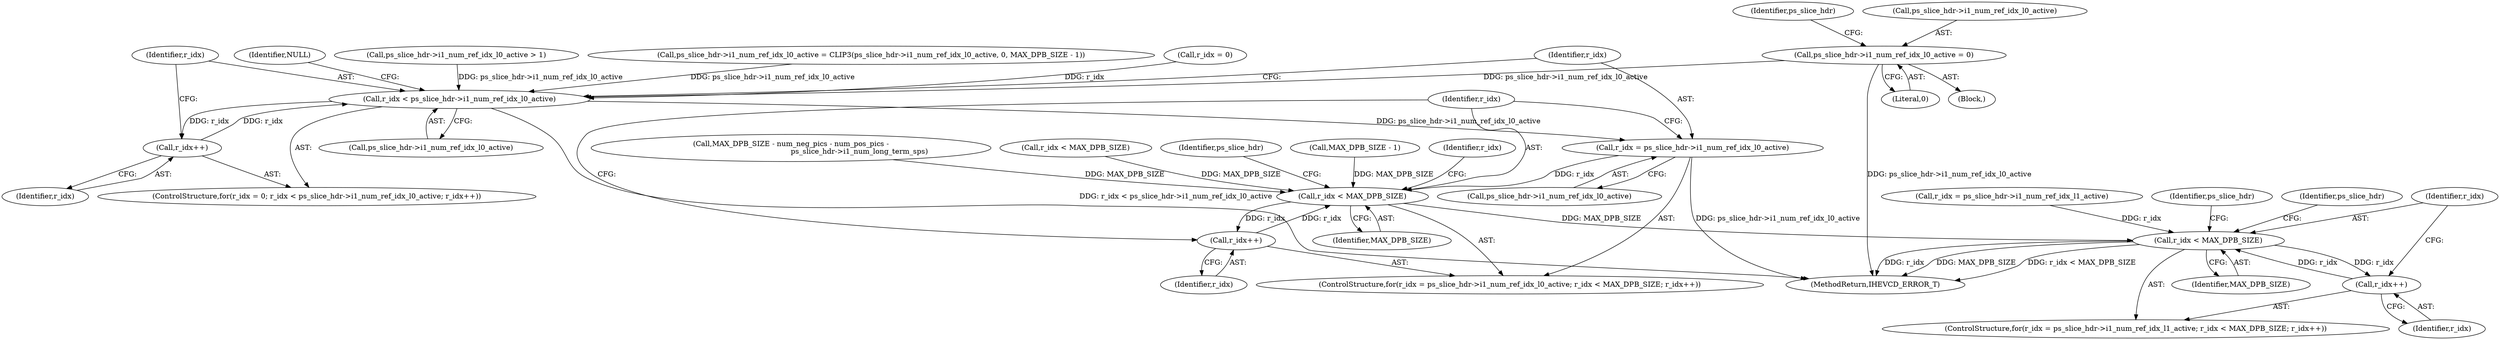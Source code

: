 digraph "0_Android_913d9e8d93d6b81bb8eac3fc2c1426651f5b259d@pointer" {
"1001137" [label="(Call,ps_slice_hdr->i1_num_ref_idx_l0_active = 0)"];
"1002280" [label="(Call,r_idx < ps_slice_hdr->i1_num_ref_idx_l0_active)"];
"1002285" [label="(Call,r_idx++)"];
"1002322" [label="(Call,r_idx = ps_slice_hdr->i1_num_ref_idx_l0_active)"];
"1002327" [label="(Call,r_idx < MAX_DPB_SIZE)"];
"1002330" [label="(Call,r_idx++)"];
"1002406" [label="(Call,r_idx < MAX_DPB_SIZE)"];
"1002409" [label="(Call,r_idx++)"];
"1002280" [label="(Call,r_idx < ps_slice_hdr->i1_num_ref_idx_l0_active)"];
"1001144" [label="(Identifier,ps_slice_hdr)"];
"1001405" [label="(Call,MAX_DPB_SIZE - 1)"];
"1002400" [label="(ControlStructure,for(r_idx = ps_slice_hdr->i1_num_ref_idx_l1_active; r_idx < MAX_DPB_SIZE; r_idx++))"];
"1001141" [label="(Literal,0)"];
"1002620" [label="(MethodReturn,IHEVCD_ERROR_T)"];
"1002285" [label="(Call,r_idx++)"];
"1001138" [label="(Call,ps_slice_hdr->i1_num_ref_idx_l0_active)"];
"1002281" [label="(Identifier,r_idx)"];
"1002408" [label="(Identifier,MAX_DPB_SIZE)"];
"1002290" [label="(Identifier,NULL)"];
"1001371" [label="(Call,ps_slice_hdr->i1_num_ref_idx_l0_active > 1)"];
"1002276" [label="(ControlStructure,for(r_idx = 0; r_idx < ps_slice_hdr->i1_num_ref_idx_l0_active; r_idx++))"];
"1002328" [label="(Identifier,r_idx)"];
"1002331" [label="(Identifier,r_idx)"];
"1002330" [label="(Call,r_idx++)"];
"1002410" [label="(Identifier,r_idx)"];
"1002322" [label="(Call,r_idx = ps_slice_hdr->i1_num_ref_idx_l0_active)"];
"1001137" [label="(Call,ps_slice_hdr->i1_num_ref_idx_l0_active = 0)"];
"1002327" [label="(Call,r_idx < MAX_DPB_SIZE)"];
"1002357" [label="(Identifier,r_idx)"];
"1001237" [label="(Call,ps_slice_hdr->i1_num_ref_idx_l0_active = CLIP3(ps_slice_hdr->i1_num_ref_idx_l0_active, 0, MAX_DPB_SIZE - 1))"];
"1002406" [label="(Call,r_idx < MAX_DPB_SIZE)"];
"1002277" [label="(Call,r_idx = 0)"];
"1002323" [label="(Identifier,r_idx)"];
"1000555" [label="(Block,)"];
"1002282" [label="(Call,ps_slice_hdr->i1_num_ref_idx_l0_active)"];
"1002409" [label="(Call,r_idx++)"];
"1000876" [label="(Call,MAX_DPB_SIZE - num_neg_pics - num_pos_pics -\n                                                            ps_slice_hdr->i1_num_long_term_sps)"];
"1002286" [label="(Identifier,r_idx)"];
"1002401" [label="(Call,r_idx = ps_slice_hdr->i1_num_ref_idx_l1_active)"];
"1002155" [label="(Call,r_idx < MAX_DPB_SIZE)"];
"1002329" [label="(Identifier,MAX_DPB_SIZE)"];
"1002324" [label="(Call,ps_slice_hdr->i1_num_ref_idx_l0_active)"];
"1002437" [label="(Identifier,ps_slice_hdr)"];
"1002416" [label="(Identifier,ps_slice_hdr)"];
"1002321" [label="(ControlStructure,for(r_idx = ps_slice_hdr->i1_num_ref_idx_l0_active; r_idx < MAX_DPB_SIZE; r_idx++))"];
"1002337" [label="(Identifier,ps_slice_hdr)"];
"1002407" [label="(Identifier,r_idx)"];
"1001137" -> "1000555"  [label="AST: "];
"1001137" -> "1001141"  [label="CFG: "];
"1001138" -> "1001137"  [label="AST: "];
"1001141" -> "1001137"  [label="AST: "];
"1001144" -> "1001137"  [label="CFG: "];
"1001137" -> "1002620"  [label="DDG: ps_slice_hdr->i1_num_ref_idx_l0_active"];
"1001137" -> "1002280"  [label="DDG: ps_slice_hdr->i1_num_ref_idx_l0_active"];
"1002280" -> "1002276"  [label="AST: "];
"1002280" -> "1002282"  [label="CFG: "];
"1002281" -> "1002280"  [label="AST: "];
"1002282" -> "1002280"  [label="AST: "];
"1002290" -> "1002280"  [label="CFG: "];
"1002323" -> "1002280"  [label="CFG: "];
"1002280" -> "1002620"  [label="DDG: r_idx < ps_slice_hdr->i1_num_ref_idx_l0_active"];
"1002285" -> "1002280"  [label="DDG: r_idx"];
"1002277" -> "1002280"  [label="DDG: r_idx"];
"1001237" -> "1002280"  [label="DDG: ps_slice_hdr->i1_num_ref_idx_l0_active"];
"1001371" -> "1002280"  [label="DDG: ps_slice_hdr->i1_num_ref_idx_l0_active"];
"1002280" -> "1002285"  [label="DDG: r_idx"];
"1002280" -> "1002322"  [label="DDG: ps_slice_hdr->i1_num_ref_idx_l0_active"];
"1002285" -> "1002276"  [label="AST: "];
"1002285" -> "1002286"  [label="CFG: "];
"1002286" -> "1002285"  [label="AST: "];
"1002281" -> "1002285"  [label="CFG: "];
"1002322" -> "1002321"  [label="AST: "];
"1002322" -> "1002324"  [label="CFG: "];
"1002323" -> "1002322"  [label="AST: "];
"1002324" -> "1002322"  [label="AST: "];
"1002328" -> "1002322"  [label="CFG: "];
"1002322" -> "1002620"  [label="DDG: ps_slice_hdr->i1_num_ref_idx_l0_active"];
"1002322" -> "1002327"  [label="DDG: r_idx"];
"1002327" -> "1002321"  [label="AST: "];
"1002327" -> "1002329"  [label="CFG: "];
"1002328" -> "1002327"  [label="AST: "];
"1002329" -> "1002327"  [label="AST: "];
"1002337" -> "1002327"  [label="CFG: "];
"1002357" -> "1002327"  [label="CFG: "];
"1002330" -> "1002327"  [label="DDG: r_idx"];
"1001405" -> "1002327"  [label="DDG: MAX_DPB_SIZE"];
"1002155" -> "1002327"  [label="DDG: MAX_DPB_SIZE"];
"1000876" -> "1002327"  [label="DDG: MAX_DPB_SIZE"];
"1002327" -> "1002330"  [label="DDG: r_idx"];
"1002327" -> "1002406"  [label="DDG: MAX_DPB_SIZE"];
"1002330" -> "1002321"  [label="AST: "];
"1002330" -> "1002331"  [label="CFG: "];
"1002331" -> "1002330"  [label="AST: "];
"1002328" -> "1002330"  [label="CFG: "];
"1002406" -> "1002400"  [label="AST: "];
"1002406" -> "1002408"  [label="CFG: "];
"1002407" -> "1002406"  [label="AST: "];
"1002408" -> "1002406"  [label="AST: "];
"1002416" -> "1002406"  [label="CFG: "];
"1002437" -> "1002406"  [label="CFG: "];
"1002406" -> "1002620"  [label="DDG: r_idx"];
"1002406" -> "1002620"  [label="DDG: MAX_DPB_SIZE"];
"1002406" -> "1002620"  [label="DDG: r_idx < MAX_DPB_SIZE"];
"1002401" -> "1002406"  [label="DDG: r_idx"];
"1002409" -> "1002406"  [label="DDG: r_idx"];
"1002406" -> "1002409"  [label="DDG: r_idx"];
"1002409" -> "1002400"  [label="AST: "];
"1002409" -> "1002410"  [label="CFG: "];
"1002410" -> "1002409"  [label="AST: "];
"1002407" -> "1002409"  [label="CFG: "];
}
